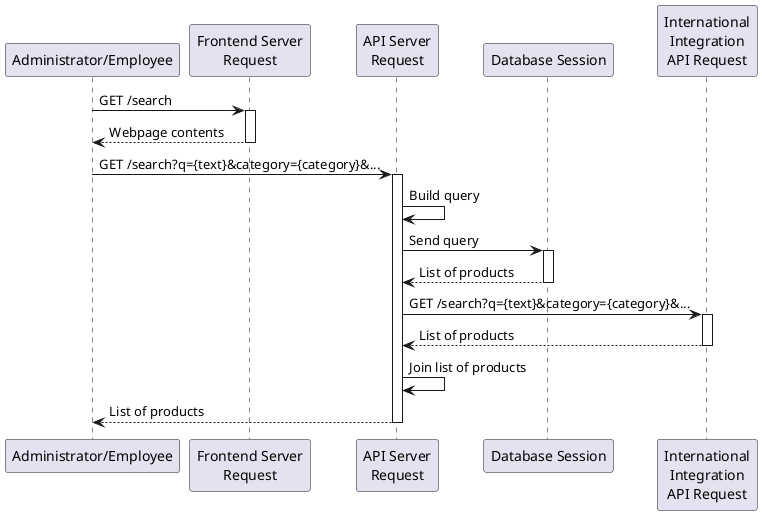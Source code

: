 @startuml sequence1

participant "Administrator/Employee" as user
participant "Frontend Server\nRequest" as fe
participant "API Server\nRequest" as api
participant "Database Session" as db
participant "International\nIntegration\nAPI Request" as integ

user -> fe : GET /search
activate fe
user <-- fe : Webpage contents
deactivate fe
user -> api : GET /search?q={text}&category={category}&...
activate api
api -> api : Build query
api -> db : Send query
activate db
api <-- db : List of products
deactivate db
api -> integ : GET /search?q={text}&category={category}&...
activate integ
api <-- integ : List of products
deactivate integ
api -> api : Join list of products
user <-- api : List of products
deactivate api

@enduml